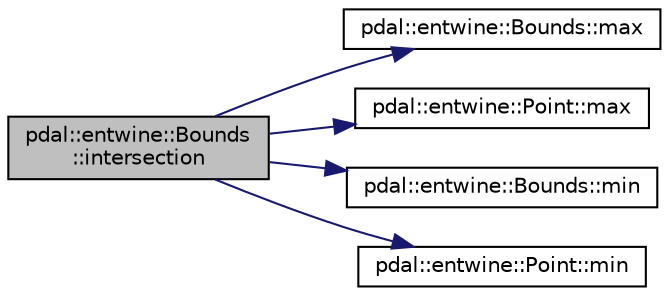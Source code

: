 digraph "pdal::entwine::Bounds::intersection"
{
  edge [fontname="Helvetica",fontsize="10",labelfontname="Helvetica",labelfontsize="10"];
  node [fontname="Helvetica",fontsize="10",shape=record];
  rankdir="LR";
  Node1 [label="pdal::entwine::Bounds\l::intersection",height=0.2,width=0.4,color="black", fillcolor="grey75", style="filled", fontcolor="black"];
  Node1 -> Node2 [color="midnightblue",fontsize="10",style="solid",fontname="Helvetica"];
  Node2 [label="pdal::entwine::Bounds::max",height=0.2,width=0.4,color="black", fillcolor="white", style="filled",URL="$classpdal_1_1entwine_1_1Bounds.html#ada24966b1e21a6118dae010ed1e24803"];
  Node1 -> Node3 [color="midnightblue",fontsize="10",style="solid",fontname="Helvetica"];
  Node3 [label="pdal::entwine::Point::max",height=0.2,width=0.4,color="black", fillcolor="white", style="filled",URL="$classpdal_1_1entwine_1_1Point.html#a8c19e8439d9c8b310f743e694d72748f"];
  Node1 -> Node4 [color="midnightblue",fontsize="10",style="solid",fontname="Helvetica"];
  Node4 [label="pdal::entwine::Bounds::min",height=0.2,width=0.4,color="black", fillcolor="white", style="filled",URL="$classpdal_1_1entwine_1_1Bounds.html#a84002d285e0f6bfeef4ace7f79b783c8"];
  Node1 -> Node5 [color="midnightblue",fontsize="10",style="solid",fontname="Helvetica"];
  Node5 [label="pdal::entwine::Point::min",height=0.2,width=0.4,color="black", fillcolor="white", style="filled",URL="$classpdal_1_1entwine_1_1Point.html#aae561b2912250fcb6657376500651753"];
}
